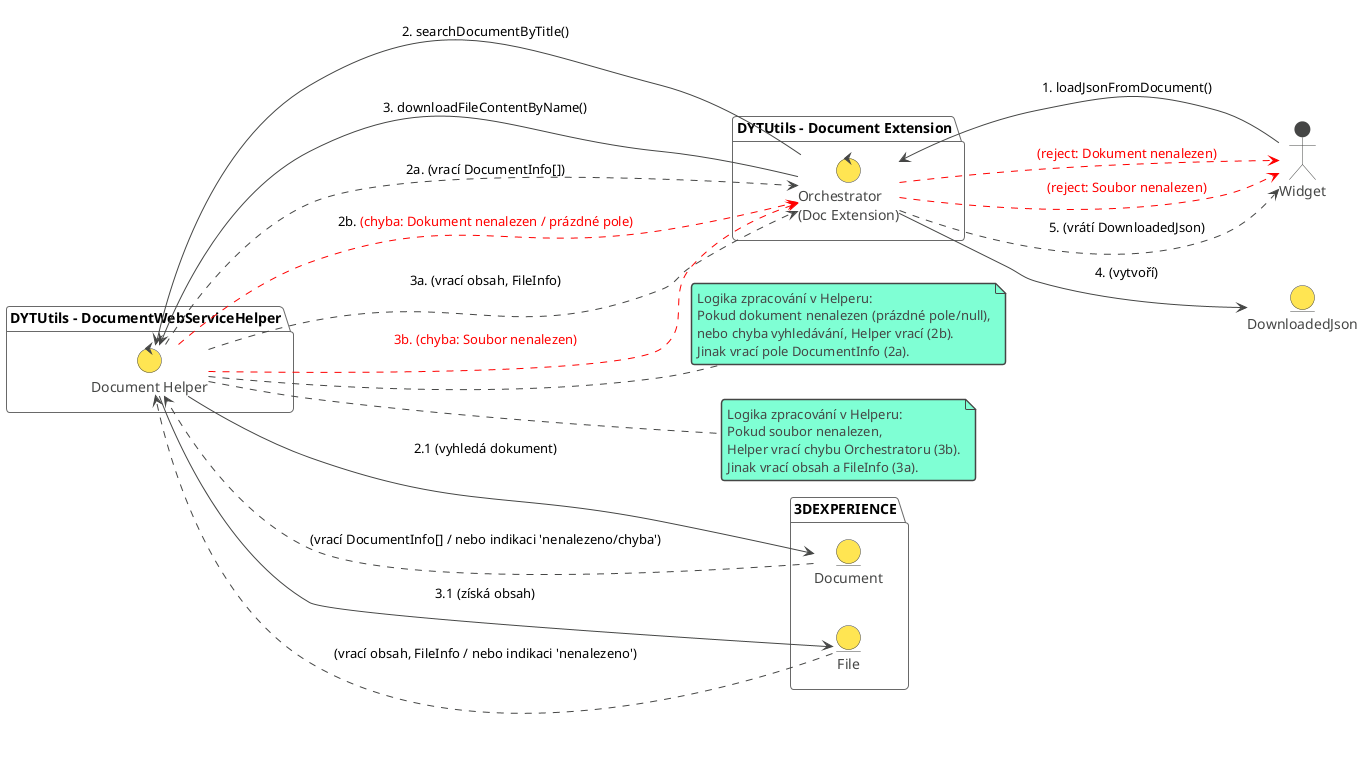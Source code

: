 @startuml RD-001_Load_JSON_Data_v2
!theme vibrant
left to right direction
actor Widget

package "DYTUtils - Document Extension" {
  control "Orchestrator\n(Doc Extension)" as DocExtCtrl
}

package "DYTUtils - DocumentWebServiceHelper" {
  control "Document Helper" as DocHelperCtrl
}

package "3DEXPERIENCE" {
  entity Document
  entity File
}

entity DownloadedJson

Widget --> DocExtCtrl : 1. loadJsonFromDocument()

DocExtCtrl --> DocHelperCtrl : 2. searchDocumentByTitle()
DocHelperCtrl --> Document : 2.1 (vyhledá dokument)
Document ..> DocHelperCtrl : (vrací DocumentInfo[] / nebo indikaci 'nenalezeno/chyba')

note right of DocHelperCtrl
  Logika zpracování v Helperu:
  Pokud dokument nenalezen (prázdné pole/null),
  nebo chyba vyhledávání, Helper vrací (2b).
  Jinak vrací pole DocumentInfo (2a).
end note
DocHelperCtrl ..> DocExtCtrl : 2a. (vrací DocumentInfo[])
DocHelperCtrl .[#red].> DocExtCtrl : 2b. <color:red>(chyba: Dokument nenalezen / prázdné pole)</color>


' Orchestrator zpracovává odpověď od Helperu
' DocExtCtrl interně vezme první DocumentInfo z pole, pokud 2a úspěch.
' Pokud chyba 2b:
DocExtCtrl .[#red].> Widget : <color:red>(reject: Dokument nenalezen)</color>
' Pokud úspěch 2a, pokračuje:

DocExtCtrl --> DocHelperCtrl : 3. downloadFileContentByName()
DocHelperCtrl --> File : 3.1 (získá obsah)
File ..> DocHelperCtrl : (vrací obsah, FileInfo / nebo indikaci 'nenalezeno')

note right of DocHelperCtrl
  Logika zpracování v Helperu:
  Pokud soubor nenalezen,
  Helper vrací chybu Orchestratoru (3b).
  Jinak vrací obsah a FileInfo (3a).
end note
DocHelperCtrl ..> DocExtCtrl : 3a. (vrací obsah, FileInfo)
DocHelperCtrl .[#red].> DocExtCtrl :  <color:red>3b. (chyba: Soubor nenalezen)</color>

' Orchestrator zpracovává odpověď od Helperu
' Pokud chyba 3b:
DocExtCtrl .[#red].> Widget : <color:red>(reject: Soubor nenalezen)</color>
' Pokud úspěch 3a, pokračuje:

DocExtCtrl --> DownloadedJson : 4. (vytvoří)
DocExtCtrl ..> Widget : 5. (vrátí DownloadedJson)

@enduml
